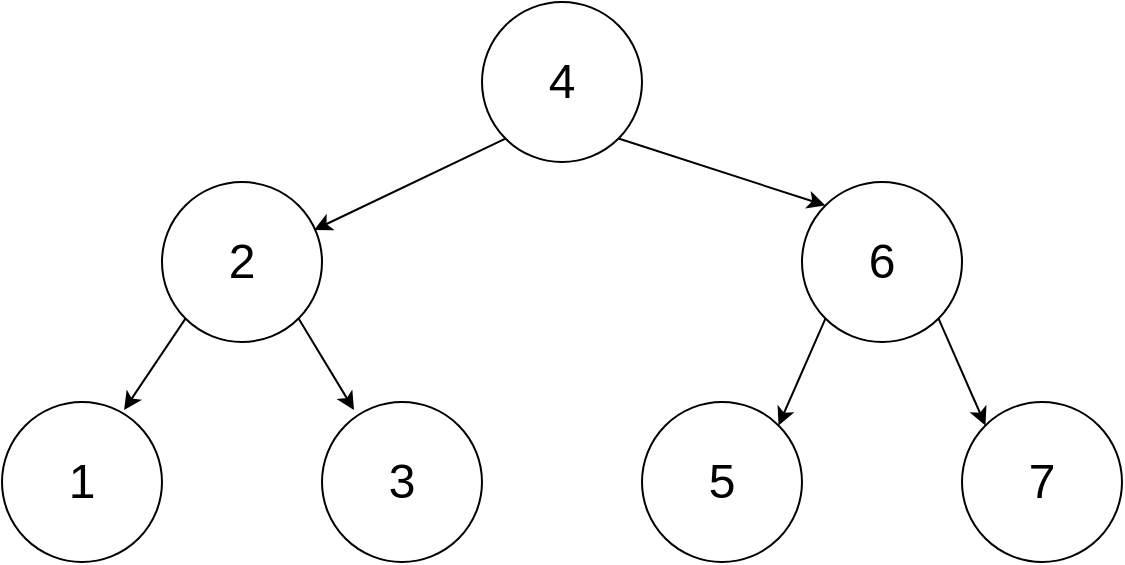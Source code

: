 <mxfile version="16.1.2" type="device"><diagram id="mQGo1TKu6PkZqmhBKxWG" name="Page-1"><mxGraphModel dx="1102" dy="865" grid="1" gridSize="10" guides="1" tooltips="1" connect="1" arrows="1" fold="1" page="1" pageScale="1" pageWidth="850" pageHeight="1100" math="0" shadow="0"><root><mxCell id="0"/><mxCell id="1" parent="0"/><mxCell id="pKLgv2eBS6B-PocaQTbS-11" style="edgeStyle=none;rounded=0;orthogonalLoop=1;jettySize=auto;html=1;exitX=0;exitY=1;exitDx=0;exitDy=0;entryX=0.95;entryY=0.3;entryDx=0;entryDy=0;entryPerimeter=0;" edge="1" parent="1" source="pKLgv2eBS6B-PocaQTbS-1" target="pKLgv2eBS6B-PocaQTbS-2"><mxGeometry relative="1" as="geometry"/></mxCell><mxCell id="pKLgv2eBS6B-PocaQTbS-12" style="edgeStyle=none;rounded=0;orthogonalLoop=1;jettySize=auto;html=1;exitX=1;exitY=1;exitDx=0;exitDy=0;entryX=0;entryY=0;entryDx=0;entryDy=0;" edge="1" parent="1" source="pKLgv2eBS6B-PocaQTbS-1" target="pKLgv2eBS6B-PocaQTbS-3"><mxGeometry relative="1" as="geometry"/></mxCell><mxCell id="pKLgv2eBS6B-PocaQTbS-1" value="&lt;font style=&quot;font-size: 24px&quot;&gt;4&lt;/font&gt;" style="ellipse;whiteSpace=wrap;html=1;aspect=fixed;" vertex="1" parent="1"><mxGeometry x="320" y="80" width="80" height="80" as="geometry"/></mxCell><mxCell id="pKLgv2eBS6B-PocaQTbS-13" style="edgeStyle=none;rounded=0;orthogonalLoop=1;jettySize=auto;html=1;exitX=0;exitY=1;exitDx=0;exitDy=0;entryX=0.763;entryY=0.05;entryDx=0;entryDy=0;entryPerimeter=0;" edge="1" parent="1" source="pKLgv2eBS6B-PocaQTbS-2" target="pKLgv2eBS6B-PocaQTbS-4"><mxGeometry relative="1" as="geometry"/></mxCell><mxCell id="pKLgv2eBS6B-PocaQTbS-14" style="edgeStyle=none;rounded=0;orthogonalLoop=1;jettySize=auto;html=1;exitX=1;exitY=1;exitDx=0;exitDy=0;entryX=0.2;entryY=0.05;entryDx=0;entryDy=0;entryPerimeter=0;" edge="1" parent="1" source="pKLgv2eBS6B-PocaQTbS-2" target="pKLgv2eBS6B-PocaQTbS-5"><mxGeometry relative="1" as="geometry"/></mxCell><mxCell id="pKLgv2eBS6B-PocaQTbS-2" value="&lt;font style=&quot;font-size: 24px&quot;&gt;2&lt;/font&gt;" style="ellipse;whiteSpace=wrap;html=1;aspect=fixed;" vertex="1" parent="1"><mxGeometry x="160" y="170" width="80" height="80" as="geometry"/></mxCell><mxCell id="pKLgv2eBS6B-PocaQTbS-15" style="edgeStyle=none;rounded=0;orthogonalLoop=1;jettySize=auto;html=1;exitX=0;exitY=1;exitDx=0;exitDy=0;entryX=1;entryY=0;entryDx=0;entryDy=0;" edge="1" parent="1" source="pKLgv2eBS6B-PocaQTbS-3" target="pKLgv2eBS6B-PocaQTbS-7"><mxGeometry relative="1" as="geometry"/></mxCell><mxCell id="pKLgv2eBS6B-PocaQTbS-16" style="edgeStyle=none;rounded=0;orthogonalLoop=1;jettySize=auto;html=1;exitX=1;exitY=1;exitDx=0;exitDy=0;entryX=0;entryY=0;entryDx=0;entryDy=0;" edge="1" parent="1" source="pKLgv2eBS6B-PocaQTbS-3" target="pKLgv2eBS6B-PocaQTbS-8"><mxGeometry relative="1" as="geometry"/></mxCell><mxCell id="pKLgv2eBS6B-PocaQTbS-3" value="&lt;font style=&quot;font-size: 24px&quot;&gt;6&lt;/font&gt;" style="ellipse;whiteSpace=wrap;html=1;aspect=fixed;" vertex="1" parent="1"><mxGeometry x="480" y="170" width="80" height="80" as="geometry"/></mxCell><mxCell id="pKLgv2eBS6B-PocaQTbS-4" value="&lt;font style=&quot;font-size: 24px&quot;&gt;1&lt;/font&gt;" style="ellipse;whiteSpace=wrap;html=1;aspect=fixed;" vertex="1" parent="1"><mxGeometry x="80" y="280" width="80" height="80" as="geometry"/></mxCell><mxCell id="pKLgv2eBS6B-PocaQTbS-5" value="&lt;font style=&quot;font-size: 24px&quot;&gt;3&lt;/font&gt;" style="ellipse;whiteSpace=wrap;html=1;aspect=fixed;" vertex="1" parent="1"><mxGeometry x="240" y="280" width="80" height="80" as="geometry"/></mxCell><mxCell id="pKLgv2eBS6B-PocaQTbS-7" value="&lt;font style=&quot;font-size: 24px&quot;&gt;5&lt;/font&gt;" style="ellipse;whiteSpace=wrap;html=1;aspect=fixed;" vertex="1" parent="1"><mxGeometry x="400" y="280" width="80" height="80" as="geometry"/></mxCell><mxCell id="pKLgv2eBS6B-PocaQTbS-8" value="&lt;font style=&quot;font-size: 24px&quot;&gt;7&lt;/font&gt;" style="ellipse;whiteSpace=wrap;html=1;aspect=fixed;" vertex="1" parent="1"><mxGeometry x="560" y="280" width="80" height="80" as="geometry"/></mxCell></root></mxGraphModel></diagram></mxfile>